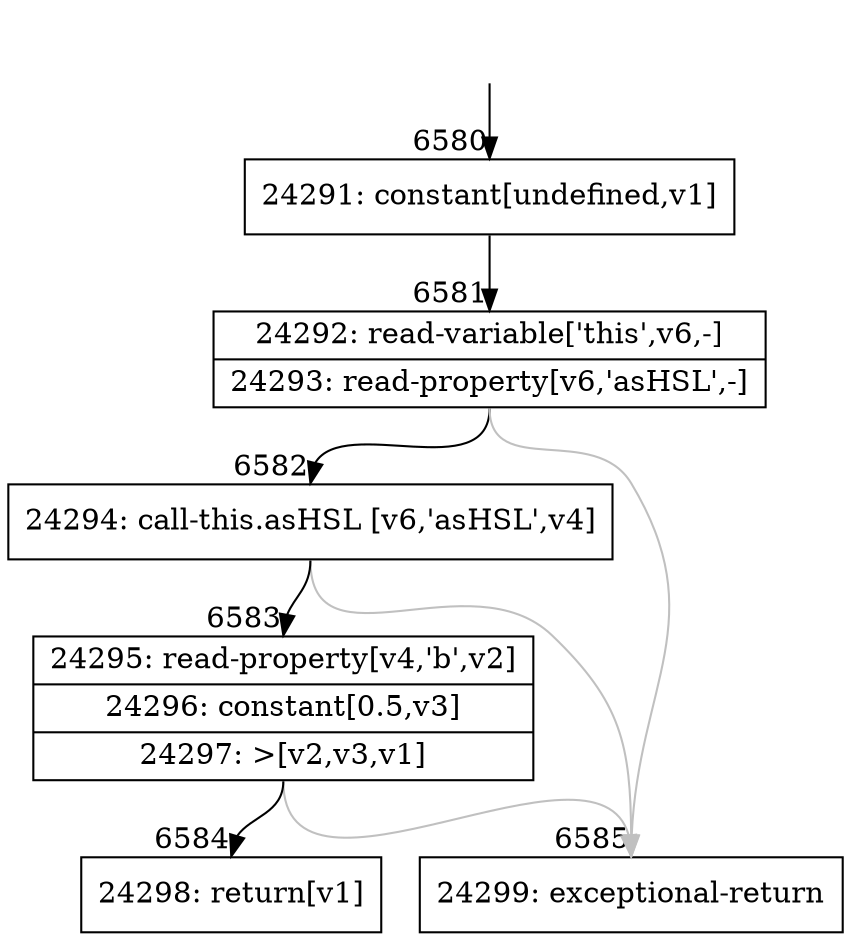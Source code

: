 digraph {
rankdir="TD"
BB_entry442[shape=none,label=""];
BB_entry442 -> BB6580 [tailport=s, headport=n, headlabel="    6580"]
BB6580 [shape=record label="{24291: constant[undefined,v1]}" ] 
BB6580 -> BB6581 [tailport=s, headport=n, headlabel="      6581"]
BB6581 [shape=record label="{24292: read-variable['this',v6,-]|24293: read-property[v6,'asHSL',-]}" ] 
BB6581 -> BB6582 [tailport=s, headport=n, headlabel="      6582"]
BB6581 -> BB6585 [tailport=s, headport=n, color=gray, headlabel="      6585"]
BB6582 [shape=record label="{24294: call-this.asHSL [v6,'asHSL',v4]}" ] 
BB6582 -> BB6583 [tailport=s, headport=n, headlabel="      6583"]
BB6582 -> BB6585 [tailport=s, headport=n, color=gray]
BB6583 [shape=record label="{24295: read-property[v4,'b',v2]|24296: constant[0.5,v3]|24297: \>[v2,v3,v1]}" ] 
BB6583 -> BB6584 [tailport=s, headport=n, headlabel="      6584"]
BB6583 -> BB6585 [tailport=s, headport=n, color=gray]
BB6584 [shape=record label="{24298: return[v1]}" ] 
BB6585 [shape=record label="{24299: exceptional-return}" ] 
//#$~ 4642
}
